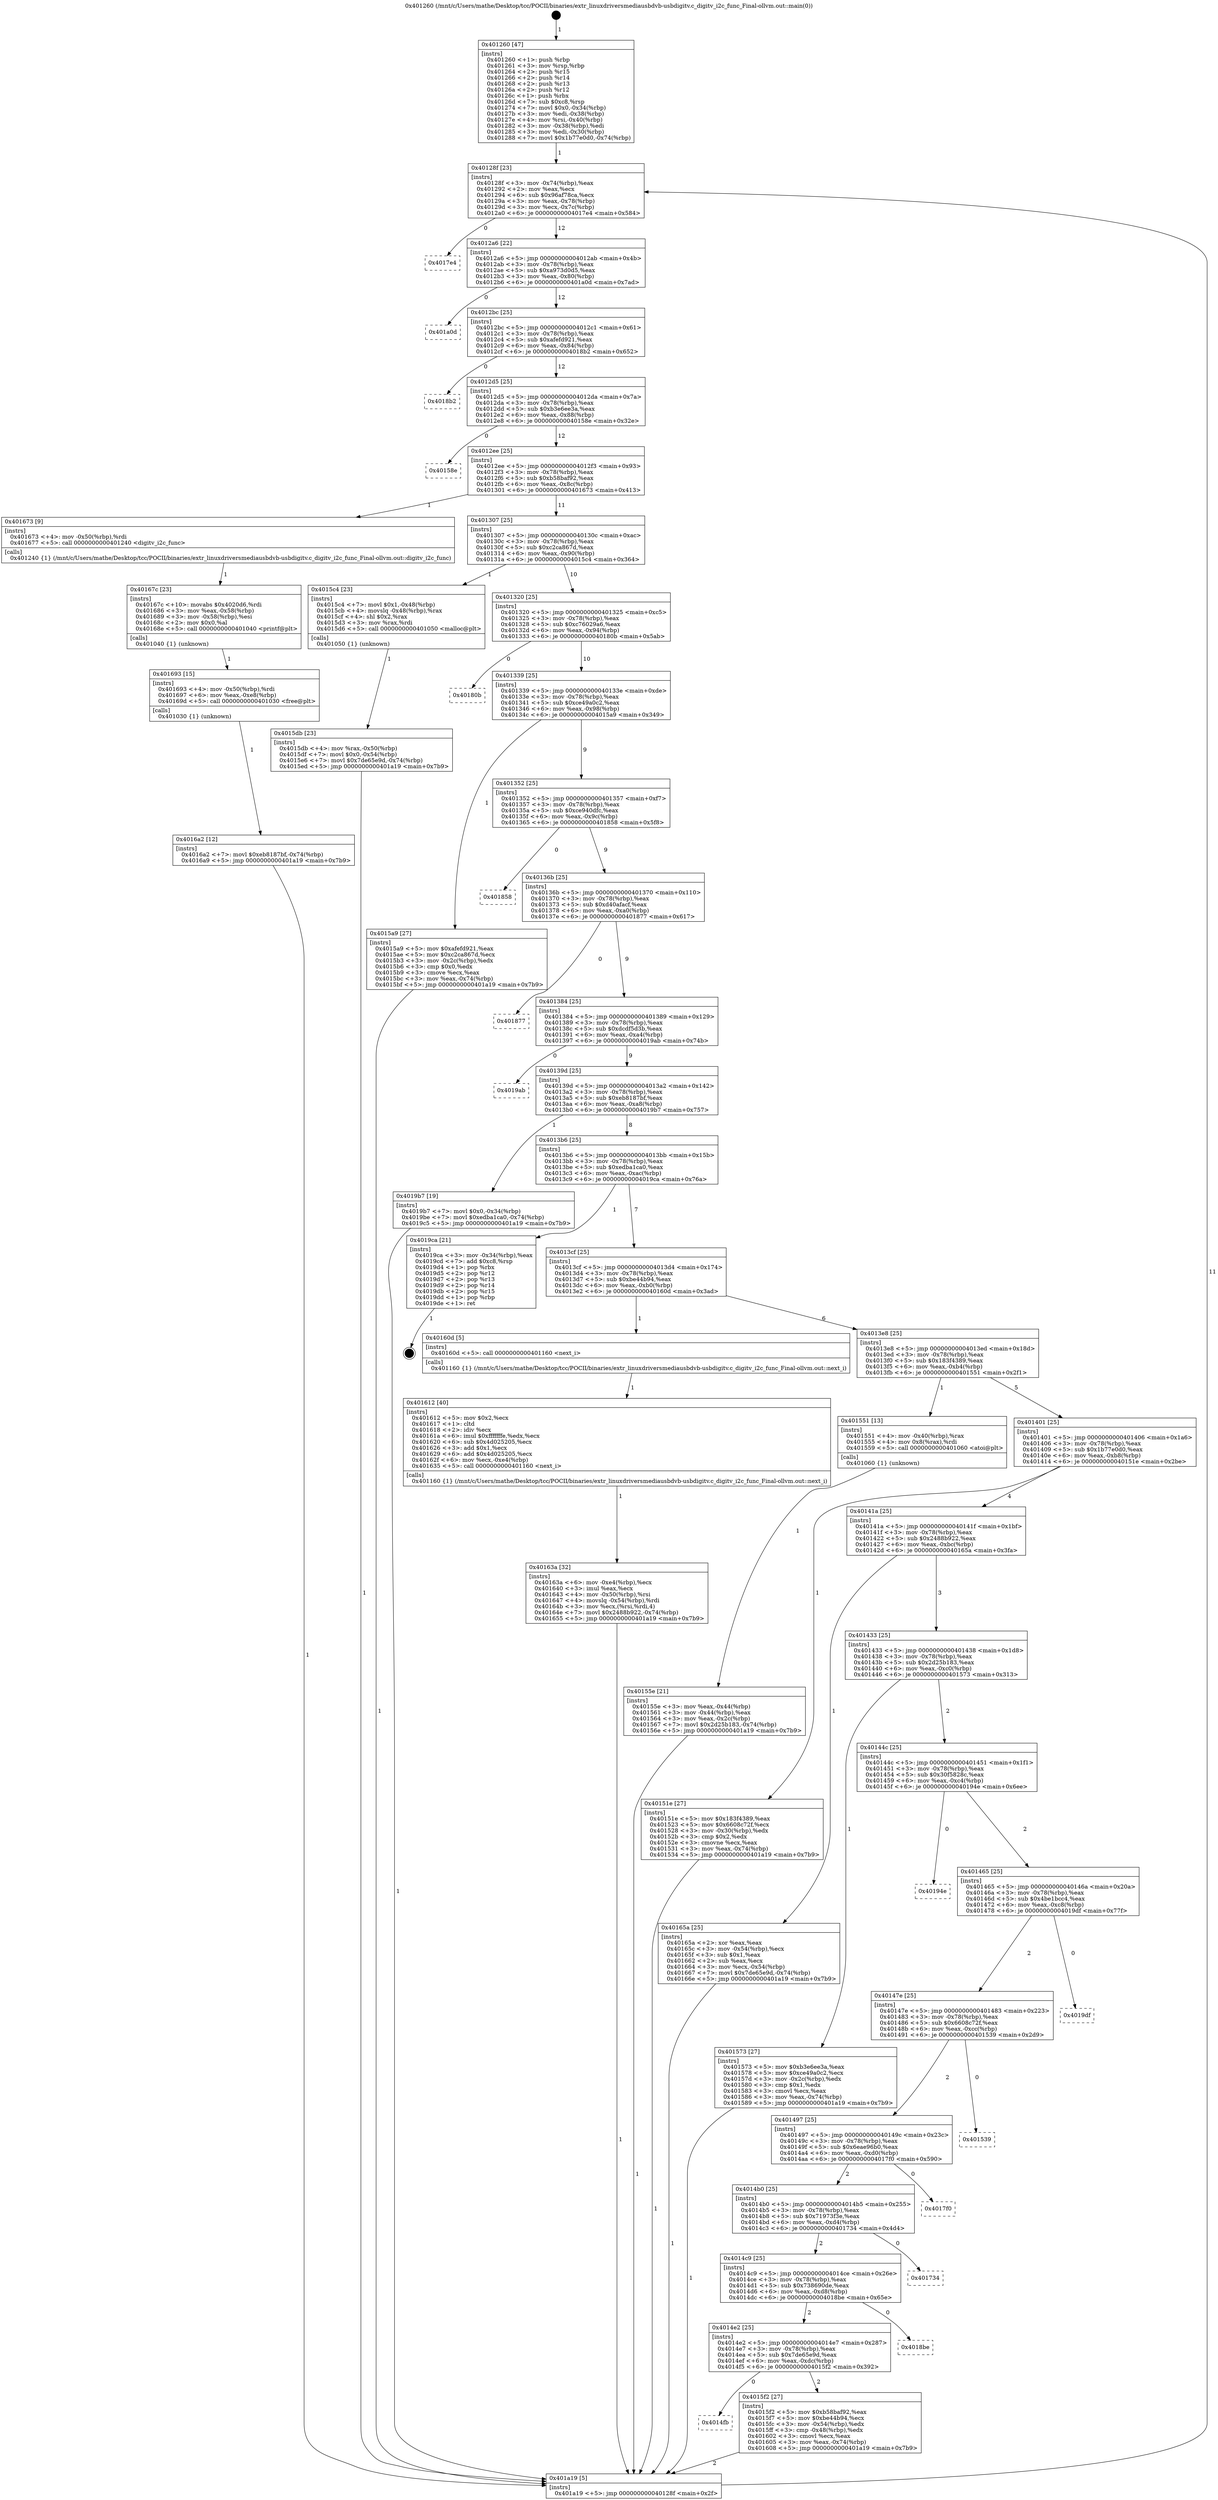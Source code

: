 digraph "0x401260" {
  label = "0x401260 (/mnt/c/Users/mathe/Desktop/tcc/POCII/binaries/extr_linuxdriversmediausbdvb-usbdigitv.c_digitv_i2c_func_Final-ollvm.out::main(0))"
  labelloc = "t"
  node[shape=record]

  Entry [label="",width=0.3,height=0.3,shape=circle,fillcolor=black,style=filled]
  "0x40128f" [label="{
     0x40128f [23]\l
     | [instrs]\l
     &nbsp;&nbsp;0x40128f \<+3\>: mov -0x74(%rbp),%eax\l
     &nbsp;&nbsp;0x401292 \<+2\>: mov %eax,%ecx\l
     &nbsp;&nbsp;0x401294 \<+6\>: sub $0x96af78ca,%ecx\l
     &nbsp;&nbsp;0x40129a \<+3\>: mov %eax,-0x78(%rbp)\l
     &nbsp;&nbsp;0x40129d \<+3\>: mov %ecx,-0x7c(%rbp)\l
     &nbsp;&nbsp;0x4012a0 \<+6\>: je 00000000004017e4 \<main+0x584\>\l
  }"]
  "0x4017e4" [label="{
     0x4017e4\l
  }", style=dashed]
  "0x4012a6" [label="{
     0x4012a6 [22]\l
     | [instrs]\l
     &nbsp;&nbsp;0x4012a6 \<+5\>: jmp 00000000004012ab \<main+0x4b\>\l
     &nbsp;&nbsp;0x4012ab \<+3\>: mov -0x78(%rbp),%eax\l
     &nbsp;&nbsp;0x4012ae \<+5\>: sub $0xa973d0d5,%eax\l
     &nbsp;&nbsp;0x4012b3 \<+3\>: mov %eax,-0x80(%rbp)\l
     &nbsp;&nbsp;0x4012b6 \<+6\>: je 0000000000401a0d \<main+0x7ad\>\l
  }"]
  Exit [label="",width=0.3,height=0.3,shape=circle,fillcolor=black,style=filled,peripheries=2]
  "0x401a0d" [label="{
     0x401a0d\l
  }", style=dashed]
  "0x4012bc" [label="{
     0x4012bc [25]\l
     | [instrs]\l
     &nbsp;&nbsp;0x4012bc \<+5\>: jmp 00000000004012c1 \<main+0x61\>\l
     &nbsp;&nbsp;0x4012c1 \<+3\>: mov -0x78(%rbp),%eax\l
     &nbsp;&nbsp;0x4012c4 \<+5\>: sub $0xafefd921,%eax\l
     &nbsp;&nbsp;0x4012c9 \<+6\>: mov %eax,-0x84(%rbp)\l
     &nbsp;&nbsp;0x4012cf \<+6\>: je 00000000004018b2 \<main+0x652\>\l
  }"]
  "0x4016a2" [label="{
     0x4016a2 [12]\l
     | [instrs]\l
     &nbsp;&nbsp;0x4016a2 \<+7\>: movl $0xeb8187bf,-0x74(%rbp)\l
     &nbsp;&nbsp;0x4016a9 \<+5\>: jmp 0000000000401a19 \<main+0x7b9\>\l
  }"]
  "0x4018b2" [label="{
     0x4018b2\l
  }", style=dashed]
  "0x4012d5" [label="{
     0x4012d5 [25]\l
     | [instrs]\l
     &nbsp;&nbsp;0x4012d5 \<+5\>: jmp 00000000004012da \<main+0x7a\>\l
     &nbsp;&nbsp;0x4012da \<+3\>: mov -0x78(%rbp),%eax\l
     &nbsp;&nbsp;0x4012dd \<+5\>: sub $0xb3e6ee3a,%eax\l
     &nbsp;&nbsp;0x4012e2 \<+6\>: mov %eax,-0x88(%rbp)\l
     &nbsp;&nbsp;0x4012e8 \<+6\>: je 000000000040158e \<main+0x32e\>\l
  }"]
  "0x401693" [label="{
     0x401693 [15]\l
     | [instrs]\l
     &nbsp;&nbsp;0x401693 \<+4\>: mov -0x50(%rbp),%rdi\l
     &nbsp;&nbsp;0x401697 \<+6\>: mov %eax,-0xe8(%rbp)\l
     &nbsp;&nbsp;0x40169d \<+5\>: call 0000000000401030 \<free@plt\>\l
     | [calls]\l
     &nbsp;&nbsp;0x401030 \{1\} (unknown)\l
  }"]
  "0x40158e" [label="{
     0x40158e\l
  }", style=dashed]
  "0x4012ee" [label="{
     0x4012ee [25]\l
     | [instrs]\l
     &nbsp;&nbsp;0x4012ee \<+5\>: jmp 00000000004012f3 \<main+0x93\>\l
     &nbsp;&nbsp;0x4012f3 \<+3\>: mov -0x78(%rbp),%eax\l
     &nbsp;&nbsp;0x4012f6 \<+5\>: sub $0xb58baf92,%eax\l
     &nbsp;&nbsp;0x4012fb \<+6\>: mov %eax,-0x8c(%rbp)\l
     &nbsp;&nbsp;0x401301 \<+6\>: je 0000000000401673 \<main+0x413\>\l
  }"]
  "0x40167c" [label="{
     0x40167c [23]\l
     | [instrs]\l
     &nbsp;&nbsp;0x40167c \<+10\>: movabs $0x4020d6,%rdi\l
     &nbsp;&nbsp;0x401686 \<+3\>: mov %eax,-0x58(%rbp)\l
     &nbsp;&nbsp;0x401689 \<+3\>: mov -0x58(%rbp),%esi\l
     &nbsp;&nbsp;0x40168c \<+2\>: mov $0x0,%al\l
     &nbsp;&nbsp;0x40168e \<+5\>: call 0000000000401040 \<printf@plt\>\l
     | [calls]\l
     &nbsp;&nbsp;0x401040 \{1\} (unknown)\l
  }"]
  "0x401673" [label="{
     0x401673 [9]\l
     | [instrs]\l
     &nbsp;&nbsp;0x401673 \<+4\>: mov -0x50(%rbp),%rdi\l
     &nbsp;&nbsp;0x401677 \<+5\>: call 0000000000401240 \<digitv_i2c_func\>\l
     | [calls]\l
     &nbsp;&nbsp;0x401240 \{1\} (/mnt/c/Users/mathe/Desktop/tcc/POCII/binaries/extr_linuxdriversmediausbdvb-usbdigitv.c_digitv_i2c_func_Final-ollvm.out::digitv_i2c_func)\l
  }"]
  "0x401307" [label="{
     0x401307 [25]\l
     | [instrs]\l
     &nbsp;&nbsp;0x401307 \<+5\>: jmp 000000000040130c \<main+0xac\>\l
     &nbsp;&nbsp;0x40130c \<+3\>: mov -0x78(%rbp),%eax\l
     &nbsp;&nbsp;0x40130f \<+5\>: sub $0xc2ca867d,%eax\l
     &nbsp;&nbsp;0x401314 \<+6\>: mov %eax,-0x90(%rbp)\l
     &nbsp;&nbsp;0x40131a \<+6\>: je 00000000004015c4 \<main+0x364\>\l
  }"]
  "0x40163a" [label="{
     0x40163a [32]\l
     | [instrs]\l
     &nbsp;&nbsp;0x40163a \<+6\>: mov -0xe4(%rbp),%ecx\l
     &nbsp;&nbsp;0x401640 \<+3\>: imul %eax,%ecx\l
     &nbsp;&nbsp;0x401643 \<+4\>: mov -0x50(%rbp),%rsi\l
     &nbsp;&nbsp;0x401647 \<+4\>: movslq -0x54(%rbp),%rdi\l
     &nbsp;&nbsp;0x40164b \<+3\>: mov %ecx,(%rsi,%rdi,4)\l
     &nbsp;&nbsp;0x40164e \<+7\>: movl $0x2488b922,-0x74(%rbp)\l
     &nbsp;&nbsp;0x401655 \<+5\>: jmp 0000000000401a19 \<main+0x7b9\>\l
  }"]
  "0x4015c4" [label="{
     0x4015c4 [23]\l
     | [instrs]\l
     &nbsp;&nbsp;0x4015c4 \<+7\>: movl $0x1,-0x48(%rbp)\l
     &nbsp;&nbsp;0x4015cb \<+4\>: movslq -0x48(%rbp),%rax\l
     &nbsp;&nbsp;0x4015cf \<+4\>: shl $0x2,%rax\l
     &nbsp;&nbsp;0x4015d3 \<+3\>: mov %rax,%rdi\l
     &nbsp;&nbsp;0x4015d6 \<+5\>: call 0000000000401050 \<malloc@plt\>\l
     | [calls]\l
     &nbsp;&nbsp;0x401050 \{1\} (unknown)\l
  }"]
  "0x401320" [label="{
     0x401320 [25]\l
     | [instrs]\l
     &nbsp;&nbsp;0x401320 \<+5\>: jmp 0000000000401325 \<main+0xc5\>\l
     &nbsp;&nbsp;0x401325 \<+3\>: mov -0x78(%rbp),%eax\l
     &nbsp;&nbsp;0x401328 \<+5\>: sub $0xc76029a6,%eax\l
     &nbsp;&nbsp;0x40132d \<+6\>: mov %eax,-0x94(%rbp)\l
     &nbsp;&nbsp;0x401333 \<+6\>: je 000000000040180b \<main+0x5ab\>\l
  }"]
  "0x401612" [label="{
     0x401612 [40]\l
     | [instrs]\l
     &nbsp;&nbsp;0x401612 \<+5\>: mov $0x2,%ecx\l
     &nbsp;&nbsp;0x401617 \<+1\>: cltd\l
     &nbsp;&nbsp;0x401618 \<+2\>: idiv %ecx\l
     &nbsp;&nbsp;0x40161a \<+6\>: imul $0xfffffffe,%edx,%ecx\l
     &nbsp;&nbsp;0x401620 \<+6\>: sub $0x4d025205,%ecx\l
     &nbsp;&nbsp;0x401626 \<+3\>: add $0x1,%ecx\l
     &nbsp;&nbsp;0x401629 \<+6\>: add $0x4d025205,%ecx\l
     &nbsp;&nbsp;0x40162f \<+6\>: mov %ecx,-0xe4(%rbp)\l
     &nbsp;&nbsp;0x401635 \<+5\>: call 0000000000401160 \<next_i\>\l
     | [calls]\l
     &nbsp;&nbsp;0x401160 \{1\} (/mnt/c/Users/mathe/Desktop/tcc/POCII/binaries/extr_linuxdriversmediausbdvb-usbdigitv.c_digitv_i2c_func_Final-ollvm.out::next_i)\l
  }"]
  "0x40180b" [label="{
     0x40180b\l
  }", style=dashed]
  "0x401339" [label="{
     0x401339 [25]\l
     | [instrs]\l
     &nbsp;&nbsp;0x401339 \<+5\>: jmp 000000000040133e \<main+0xde\>\l
     &nbsp;&nbsp;0x40133e \<+3\>: mov -0x78(%rbp),%eax\l
     &nbsp;&nbsp;0x401341 \<+5\>: sub $0xce49a0c2,%eax\l
     &nbsp;&nbsp;0x401346 \<+6\>: mov %eax,-0x98(%rbp)\l
     &nbsp;&nbsp;0x40134c \<+6\>: je 00000000004015a9 \<main+0x349\>\l
  }"]
  "0x4014fb" [label="{
     0x4014fb\l
  }", style=dashed]
  "0x4015a9" [label="{
     0x4015a9 [27]\l
     | [instrs]\l
     &nbsp;&nbsp;0x4015a9 \<+5\>: mov $0xafefd921,%eax\l
     &nbsp;&nbsp;0x4015ae \<+5\>: mov $0xc2ca867d,%ecx\l
     &nbsp;&nbsp;0x4015b3 \<+3\>: mov -0x2c(%rbp),%edx\l
     &nbsp;&nbsp;0x4015b6 \<+3\>: cmp $0x0,%edx\l
     &nbsp;&nbsp;0x4015b9 \<+3\>: cmove %ecx,%eax\l
     &nbsp;&nbsp;0x4015bc \<+3\>: mov %eax,-0x74(%rbp)\l
     &nbsp;&nbsp;0x4015bf \<+5\>: jmp 0000000000401a19 \<main+0x7b9\>\l
  }"]
  "0x401352" [label="{
     0x401352 [25]\l
     | [instrs]\l
     &nbsp;&nbsp;0x401352 \<+5\>: jmp 0000000000401357 \<main+0xf7\>\l
     &nbsp;&nbsp;0x401357 \<+3\>: mov -0x78(%rbp),%eax\l
     &nbsp;&nbsp;0x40135a \<+5\>: sub $0xce940dfc,%eax\l
     &nbsp;&nbsp;0x40135f \<+6\>: mov %eax,-0x9c(%rbp)\l
     &nbsp;&nbsp;0x401365 \<+6\>: je 0000000000401858 \<main+0x5f8\>\l
  }"]
  "0x4015f2" [label="{
     0x4015f2 [27]\l
     | [instrs]\l
     &nbsp;&nbsp;0x4015f2 \<+5\>: mov $0xb58baf92,%eax\l
     &nbsp;&nbsp;0x4015f7 \<+5\>: mov $0xbe44b94,%ecx\l
     &nbsp;&nbsp;0x4015fc \<+3\>: mov -0x54(%rbp),%edx\l
     &nbsp;&nbsp;0x4015ff \<+3\>: cmp -0x48(%rbp),%edx\l
     &nbsp;&nbsp;0x401602 \<+3\>: cmovl %ecx,%eax\l
     &nbsp;&nbsp;0x401605 \<+3\>: mov %eax,-0x74(%rbp)\l
     &nbsp;&nbsp;0x401608 \<+5\>: jmp 0000000000401a19 \<main+0x7b9\>\l
  }"]
  "0x401858" [label="{
     0x401858\l
  }", style=dashed]
  "0x40136b" [label="{
     0x40136b [25]\l
     | [instrs]\l
     &nbsp;&nbsp;0x40136b \<+5\>: jmp 0000000000401370 \<main+0x110\>\l
     &nbsp;&nbsp;0x401370 \<+3\>: mov -0x78(%rbp),%eax\l
     &nbsp;&nbsp;0x401373 \<+5\>: sub $0xd40afacf,%eax\l
     &nbsp;&nbsp;0x401378 \<+6\>: mov %eax,-0xa0(%rbp)\l
     &nbsp;&nbsp;0x40137e \<+6\>: je 0000000000401877 \<main+0x617\>\l
  }"]
  "0x4014e2" [label="{
     0x4014e2 [25]\l
     | [instrs]\l
     &nbsp;&nbsp;0x4014e2 \<+5\>: jmp 00000000004014e7 \<main+0x287\>\l
     &nbsp;&nbsp;0x4014e7 \<+3\>: mov -0x78(%rbp),%eax\l
     &nbsp;&nbsp;0x4014ea \<+5\>: sub $0x7de65e9d,%eax\l
     &nbsp;&nbsp;0x4014ef \<+6\>: mov %eax,-0xdc(%rbp)\l
     &nbsp;&nbsp;0x4014f5 \<+6\>: je 00000000004015f2 \<main+0x392\>\l
  }"]
  "0x401877" [label="{
     0x401877\l
  }", style=dashed]
  "0x401384" [label="{
     0x401384 [25]\l
     | [instrs]\l
     &nbsp;&nbsp;0x401384 \<+5\>: jmp 0000000000401389 \<main+0x129\>\l
     &nbsp;&nbsp;0x401389 \<+3\>: mov -0x78(%rbp),%eax\l
     &nbsp;&nbsp;0x40138c \<+5\>: sub $0xdcdf5d3b,%eax\l
     &nbsp;&nbsp;0x401391 \<+6\>: mov %eax,-0xa4(%rbp)\l
     &nbsp;&nbsp;0x401397 \<+6\>: je 00000000004019ab \<main+0x74b\>\l
  }"]
  "0x4018be" [label="{
     0x4018be\l
  }", style=dashed]
  "0x4019ab" [label="{
     0x4019ab\l
  }", style=dashed]
  "0x40139d" [label="{
     0x40139d [25]\l
     | [instrs]\l
     &nbsp;&nbsp;0x40139d \<+5\>: jmp 00000000004013a2 \<main+0x142\>\l
     &nbsp;&nbsp;0x4013a2 \<+3\>: mov -0x78(%rbp),%eax\l
     &nbsp;&nbsp;0x4013a5 \<+5\>: sub $0xeb8187bf,%eax\l
     &nbsp;&nbsp;0x4013aa \<+6\>: mov %eax,-0xa8(%rbp)\l
     &nbsp;&nbsp;0x4013b0 \<+6\>: je 00000000004019b7 \<main+0x757\>\l
  }"]
  "0x4014c9" [label="{
     0x4014c9 [25]\l
     | [instrs]\l
     &nbsp;&nbsp;0x4014c9 \<+5\>: jmp 00000000004014ce \<main+0x26e\>\l
     &nbsp;&nbsp;0x4014ce \<+3\>: mov -0x78(%rbp),%eax\l
     &nbsp;&nbsp;0x4014d1 \<+5\>: sub $0x738690de,%eax\l
     &nbsp;&nbsp;0x4014d6 \<+6\>: mov %eax,-0xd8(%rbp)\l
     &nbsp;&nbsp;0x4014dc \<+6\>: je 00000000004018be \<main+0x65e\>\l
  }"]
  "0x4019b7" [label="{
     0x4019b7 [19]\l
     | [instrs]\l
     &nbsp;&nbsp;0x4019b7 \<+7\>: movl $0x0,-0x34(%rbp)\l
     &nbsp;&nbsp;0x4019be \<+7\>: movl $0xedba1ca0,-0x74(%rbp)\l
     &nbsp;&nbsp;0x4019c5 \<+5\>: jmp 0000000000401a19 \<main+0x7b9\>\l
  }"]
  "0x4013b6" [label="{
     0x4013b6 [25]\l
     | [instrs]\l
     &nbsp;&nbsp;0x4013b6 \<+5\>: jmp 00000000004013bb \<main+0x15b\>\l
     &nbsp;&nbsp;0x4013bb \<+3\>: mov -0x78(%rbp),%eax\l
     &nbsp;&nbsp;0x4013be \<+5\>: sub $0xedba1ca0,%eax\l
     &nbsp;&nbsp;0x4013c3 \<+6\>: mov %eax,-0xac(%rbp)\l
     &nbsp;&nbsp;0x4013c9 \<+6\>: je 00000000004019ca \<main+0x76a\>\l
  }"]
  "0x401734" [label="{
     0x401734\l
  }", style=dashed]
  "0x4019ca" [label="{
     0x4019ca [21]\l
     | [instrs]\l
     &nbsp;&nbsp;0x4019ca \<+3\>: mov -0x34(%rbp),%eax\l
     &nbsp;&nbsp;0x4019cd \<+7\>: add $0xc8,%rsp\l
     &nbsp;&nbsp;0x4019d4 \<+1\>: pop %rbx\l
     &nbsp;&nbsp;0x4019d5 \<+2\>: pop %r12\l
     &nbsp;&nbsp;0x4019d7 \<+2\>: pop %r13\l
     &nbsp;&nbsp;0x4019d9 \<+2\>: pop %r14\l
     &nbsp;&nbsp;0x4019db \<+2\>: pop %r15\l
     &nbsp;&nbsp;0x4019dd \<+1\>: pop %rbp\l
     &nbsp;&nbsp;0x4019de \<+1\>: ret\l
  }"]
  "0x4013cf" [label="{
     0x4013cf [25]\l
     | [instrs]\l
     &nbsp;&nbsp;0x4013cf \<+5\>: jmp 00000000004013d4 \<main+0x174\>\l
     &nbsp;&nbsp;0x4013d4 \<+3\>: mov -0x78(%rbp),%eax\l
     &nbsp;&nbsp;0x4013d7 \<+5\>: sub $0xbe44b94,%eax\l
     &nbsp;&nbsp;0x4013dc \<+6\>: mov %eax,-0xb0(%rbp)\l
     &nbsp;&nbsp;0x4013e2 \<+6\>: je 000000000040160d \<main+0x3ad\>\l
  }"]
  "0x4014b0" [label="{
     0x4014b0 [25]\l
     | [instrs]\l
     &nbsp;&nbsp;0x4014b0 \<+5\>: jmp 00000000004014b5 \<main+0x255\>\l
     &nbsp;&nbsp;0x4014b5 \<+3\>: mov -0x78(%rbp),%eax\l
     &nbsp;&nbsp;0x4014b8 \<+5\>: sub $0x71973f3e,%eax\l
     &nbsp;&nbsp;0x4014bd \<+6\>: mov %eax,-0xd4(%rbp)\l
     &nbsp;&nbsp;0x4014c3 \<+6\>: je 0000000000401734 \<main+0x4d4\>\l
  }"]
  "0x40160d" [label="{
     0x40160d [5]\l
     | [instrs]\l
     &nbsp;&nbsp;0x40160d \<+5\>: call 0000000000401160 \<next_i\>\l
     | [calls]\l
     &nbsp;&nbsp;0x401160 \{1\} (/mnt/c/Users/mathe/Desktop/tcc/POCII/binaries/extr_linuxdriversmediausbdvb-usbdigitv.c_digitv_i2c_func_Final-ollvm.out::next_i)\l
  }"]
  "0x4013e8" [label="{
     0x4013e8 [25]\l
     | [instrs]\l
     &nbsp;&nbsp;0x4013e8 \<+5\>: jmp 00000000004013ed \<main+0x18d\>\l
     &nbsp;&nbsp;0x4013ed \<+3\>: mov -0x78(%rbp),%eax\l
     &nbsp;&nbsp;0x4013f0 \<+5\>: sub $0x183f4389,%eax\l
     &nbsp;&nbsp;0x4013f5 \<+6\>: mov %eax,-0xb4(%rbp)\l
     &nbsp;&nbsp;0x4013fb \<+6\>: je 0000000000401551 \<main+0x2f1\>\l
  }"]
  "0x4017f0" [label="{
     0x4017f0\l
  }", style=dashed]
  "0x401551" [label="{
     0x401551 [13]\l
     | [instrs]\l
     &nbsp;&nbsp;0x401551 \<+4\>: mov -0x40(%rbp),%rax\l
     &nbsp;&nbsp;0x401555 \<+4\>: mov 0x8(%rax),%rdi\l
     &nbsp;&nbsp;0x401559 \<+5\>: call 0000000000401060 \<atoi@plt\>\l
     | [calls]\l
     &nbsp;&nbsp;0x401060 \{1\} (unknown)\l
  }"]
  "0x401401" [label="{
     0x401401 [25]\l
     | [instrs]\l
     &nbsp;&nbsp;0x401401 \<+5\>: jmp 0000000000401406 \<main+0x1a6\>\l
     &nbsp;&nbsp;0x401406 \<+3\>: mov -0x78(%rbp),%eax\l
     &nbsp;&nbsp;0x401409 \<+5\>: sub $0x1b77e0d0,%eax\l
     &nbsp;&nbsp;0x40140e \<+6\>: mov %eax,-0xb8(%rbp)\l
     &nbsp;&nbsp;0x401414 \<+6\>: je 000000000040151e \<main+0x2be\>\l
  }"]
  "0x401497" [label="{
     0x401497 [25]\l
     | [instrs]\l
     &nbsp;&nbsp;0x401497 \<+5\>: jmp 000000000040149c \<main+0x23c\>\l
     &nbsp;&nbsp;0x40149c \<+3\>: mov -0x78(%rbp),%eax\l
     &nbsp;&nbsp;0x40149f \<+5\>: sub $0x6eae96b0,%eax\l
     &nbsp;&nbsp;0x4014a4 \<+6\>: mov %eax,-0xd0(%rbp)\l
     &nbsp;&nbsp;0x4014aa \<+6\>: je 00000000004017f0 \<main+0x590\>\l
  }"]
  "0x40151e" [label="{
     0x40151e [27]\l
     | [instrs]\l
     &nbsp;&nbsp;0x40151e \<+5\>: mov $0x183f4389,%eax\l
     &nbsp;&nbsp;0x401523 \<+5\>: mov $0x6608c72f,%ecx\l
     &nbsp;&nbsp;0x401528 \<+3\>: mov -0x30(%rbp),%edx\l
     &nbsp;&nbsp;0x40152b \<+3\>: cmp $0x2,%edx\l
     &nbsp;&nbsp;0x40152e \<+3\>: cmovne %ecx,%eax\l
     &nbsp;&nbsp;0x401531 \<+3\>: mov %eax,-0x74(%rbp)\l
     &nbsp;&nbsp;0x401534 \<+5\>: jmp 0000000000401a19 \<main+0x7b9\>\l
  }"]
  "0x40141a" [label="{
     0x40141a [25]\l
     | [instrs]\l
     &nbsp;&nbsp;0x40141a \<+5\>: jmp 000000000040141f \<main+0x1bf\>\l
     &nbsp;&nbsp;0x40141f \<+3\>: mov -0x78(%rbp),%eax\l
     &nbsp;&nbsp;0x401422 \<+5\>: sub $0x2488b922,%eax\l
     &nbsp;&nbsp;0x401427 \<+6\>: mov %eax,-0xbc(%rbp)\l
     &nbsp;&nbsp;0x40142d \<+6\>: je 000000000040165a \<main+0x3fa\>\l
  }"]
  "0x401a19" [label="{
     0x401a19 [5]\l
     | [instrs]\l
     &nbsp;&nbsp;0x401a19 \<+5\>: jmp 000000000040128f \<main+0x2f\>\l
  }"]
  "0x401260" [label="{
     0x401260 [47]\l
     | [instrs]\l
     &nbsp;&nbsp;0x401260 \<+1\>: push %rbp\l
     &nbsp;&nbsp;0x401261 \<+3\>: mov %rsp,%rbp\l
     &nbsp;&nbsp;0x401264 \<+2\>: push %r15\l
     &nbsp;&nbsp;0x401266 \<+2\>: push %r14\l
     &nbsp;&nbsp;0x401268 \<+2\>: push %r13\l
     &nbsp;&nbsp;0x40126a \<+2\>: push %r12\l
     &nbsp;&nbsp;0x40126c \<+1\>: push %rbx\l
     &nbsp;&nbsp;0x40126d \<+7\>: sub $0xc8,%rsp\l
     &nbsp;&nbsp;0x401274 \<+7\>: movl $0x0,-0x34(%rbp)\l
     &nbsp;&nbsp;0x40127b \<+3\>: mov %edi,-0x38(%rbp)\l
     &nbsp;&nbsp;0x40127e \<+4\>: mov %rsi,-0x40(%rbp)\l
     &nbsp;&nbsp;0x401282 \<+3\>: mov -0x38(%rbp),%edi\l
     &nbsp;&nbsp;0x401285 \<+3\>: mov %edi,-0x30(%rbp)\l
     &nbsp;&nbsp;0x401288 \<+7\>: movl $0x1b77e0d0,-0x74(%rbp)\l
  }"]
  "0x40155e" [label="{
     0x40155e [21]\l
     | [instrs]\l
     &nbsp;&nbsp;0x40155e \<+3\>: mov %eax,-0x44(%rbp)\l
     &nbsp;&nbsp;0x401561 \<+3\>: mov -0x44(%rbp),%eax\l
     &nbsp;&nbsp;0x401564 \<+3\>: mov %eax,-0x2c(%rbp)\l
     &nbsp;&nbsp;0x401567 \<+7\>: movl $0x2d25b183,-0x74(%rbp)\l
     &nbsp;&nbsp;0x40156e \<+5\>: jmp 0000000000401a19 \<main+0x7b9\>\l
  }"]
  "0x401539" [label="{
     0x401539\l
  }", style=dashed]
  "0x40165a" [label="{
     0x40165a [25]\l
     | [instrs]\l
     &nbsp;&nbsp;0x40165a \<+2\>: xor %eax,%eax\l
     &nbsp;&nbsp;0x40165c \<+3\>: mov -0x54(%rbp),%ecx\l
     &nbsp;&nbsp;0x40165f \<+3\>: sub $0x1,%eax\l
     &nbsp;&nbsp;0x401662 \<+2\>: sub %eax,%ecx\l
     &nbsp;&nbsp;0x401664 \<+3\>: mov %ecx,-0x54(%rbp)\l
     &nbsp;&nbsp;0x401667 \<+7\>: movl $0x7de65e9d,-0x74(%rbp)\l
     &nbsp;&nbsp;0x40166e \<+5\>: jmp 0000000000401a19 \<main+0x7b9\>\l
  }"]
  "0x401433" [label="{
     0x401433 [25]\l
     | [instrs]\l
     &nbsp;&nbsp;0x401433 \<+5\>: jmp 0000000000401438 \<main+0x1d8\>\l
     &nbsp;&nbsp;0x401438 \<+3\>: mov -0x78(%rbp),%eax\l
     &nbsp;&nbsp;0x40143b \<+5\>: sub $0x2d25b183,%eax\l
     &nbsp;&nbsp;0x401440 \<+6\>: mov %eax,-0xc0(%rbp)\l
     &nbsp;&nbsp;0x401446 \<+6\>: je 0000000000401573 \<main+0x313\>\l
  }"]
  "0x40147e" [label="{
     0x40147e [25]\l
     | [instrs]\l
     &nbsp;&nbsp;0x40147e \<+5\>: jmp 0000000000401483 \<main+0x223\>\l
     &nbsp;&nbsp;0x401483 \<+3\>: mov -0x78(%rbp),%eax\l
     &nbsp;&nbsp;0x401486 \<+5\>: sub $0x6608c72f,%eax\l
     &nbsp;&nbsp;0x40148b \<+6\>: mov %eax,-0xcc(%rbp)\l
     &nbsp;&nbsp;0x401491 \<+6\>: je 0000000000401539 \<main+0x2d9\>\l
  }"]
  "0x401573" [label="{
     0x401573 [27]\l
     | [instrs]\l
     &nbsp;&nbsp;0x401573 \<+5\>: mov $0xb3e6ee3a,%eax\l
     &nbsp;&nbsp;0x401578 \<+5\>: mov $0xce49a0c2,%ecx\l
     &nbsp;&nbsp;0x40157d \<+3\>: mov -0x2c(%rbp),%edx\l
     &nbsp;&nbsp;0x401580 \<+3\>: cmp $0x1,%edx\l
     &nbsp;&nbsp;0x401583 \<+3\>: cmovl %ecx,%eax\l
     &nbsp;&nbsp;0x401586 \<+3\>: mov %eax,-0x74(%rbp)\l
     &nbsp;&nbsp;0x401589 \<+5\>: jmp 0000000000401a19 \<main+0x7b9\>\l
  }"]
  "0x40144c" [label="{
     0x40144c [25]\l
     | [instrs]\l
     &nbsp;&nbsp;0x40144c \<+5\>: jmp 0000000000401451 \<main+0x1f1\>\l
     &nbsp;&nbsp;0x401451 \<+3\>: mov -0x78(%rbp),%eax\l
     &nbsp;&nbsp;0x401454 \<+5\>: sub $0x30f5828c,%eax\l
     &nbsp;&nbsp;0x401459 \<+6\>: mov %eax,-0xc4(%rbp)\l
     &nbsp;&nbsp;0x40145f \<+6\>: je 000000000040194e \<main+0x6ee\>\l
  }"]
  "0x4015db" [label="{
     0x4015db [23]\l
     | [instrs]\l
     &nbsp;&nbsp;0x4015db \<+4\>: mov %rax,-0x50(%rbp)\l
     &nbsp;&nbsp;0x4015df \<+7\>: movl $0x0,-0x54(%rbp)\l
     &nbsp;&nbsp;0x4015e6 \<+7\>: movl $0x7de65e9d,-0x74(%rbp)\l
     &nbsp;&nbsp;0x4015ed \<+5\>: jmp 0000000000401a19 \<main+0x7b9\>\l
  }"]
  "0x4019df" [label="{
     0x4019df\l
  }", style=dashed]
  "0x40194e" [label="{
     0x40194e\l
  }", style=dashed]
  "0x401465" [label="{
     0x401465 [25]\l
     | [instrs]\l
     &nbsp;&nbsp;0x401465 \<+5\>: jmp 000000000040146a \<main+0x20a\>\l
     &nbsp;&nbsp;0x40146a \<+3\>: mov -0x78(%rbp),%eax\l
     &nbsp;&nbsp;0x40146d \<+5\>: sub $0x4be1bcc4,%eax\l
     &nbsp;&nbsp;0x401472 \<+6\>: mov %eax,-0xc8(%rbp)\l
     &nbsp;&nbsp;0x401478 \<+6\>: je 00000000004019df \<main+0x77f\>\l
  }"]
  Entry -> "0x401260" [label=" 1"]
  "0x40128f" -> "0x4017e4" [label=" 0"]
  "0x40128f" -> "0x4012a6" [label=" 12"]
  "0x4019ca" -> Exit [label=" 1"]
  "0x4012a6" -> "0x401a0d" [label=" 0"]
  "0x4012a6" -> "0x4012bc" [label=" 12"]
  "0x4019b7" -> "0x401a19" [label=" 1"]
  "0x4012bc" -> "0x4018b2" [label=" 0"]
  "0x4012bc" -> "0x4012d5" [label=" 12"]
  "0x4016a2" -> "0x401a19" [label=" 1"]
  "0x4012d5" -> "0x40158e" [label=" 0"]
  "0x4012d5" -> "0x4012ee" [label=" 12"]
  "0x401693" -> "0x4016a2" [label=" 1"]
  "0x4012ee" -> "0x401673" [label=" 1"]
  "0x4012ee" -> "0x401307" [label=" 11"]
  "0x40167c" -> "0x401693" [label=" 1"]
  "0x401307" -> "0x4015c4" [label=" 1"]
  "0x401307" -> "0x401320" [label=" 10"]
  "0x401673" -> "0x40167c" [label=" 1"]
  "0x401320" -> "0x40180b" [label=" 0"]
  "0x401320" -> "0x401339" [label=" 10"]
  "0x40165a" -> "0x401a19" [label=" 1"]
  "0x401339" -> "0x4015a9" [label=" 1"]
  "0x401339" -> "0x401352" [label=" 9"]
  "0x40163a" -> "0x401a19" [label=" 1"]
  "0x401352" -> "0x401858" [label=" 0"]
  "0x401352" -> "0x40136b" [label=" 9"]
  "0x401612" -> "0x40163a" [label=" 1"]
  "0x40136b" -> "0x401877" [label=" 0"]
  "0x40136b" -> "0x401384" [label=" 9"]
  "0x4015f2" -> "0x401a19" [label=" 2"]
  "0x401384" -> "0x4019ab" [label=" 0"]
  "0x401384" -> "0x40139d" [label=" 9"]
  "0x4014e2" -> "0x4014fb" [label=" 0"]
  "0x40139d" -> "0x4019b7" [label=" 1"]
  "0x40139d" -> "0x4013b6" [label=" 8"]
  "0x40160d" -> "0x401612" [label=" 1"]
  "0x4013b6" -> "0x4019ca" [label=" 1"]
  "0x4013b6" -> "0x4013cf" [label=" 7"]
  "0x4014c9" -> "0x4014e2" [label=" 2"]
  "0x4013cf" -> "0x40160d" [label=" 1"]
  "0x4013cf" -> "0x4013e8" [label=" 6"]
  "0x4014e2" -> "0x4015f2" [label=" 2"]
  "0x4013e8" -> "0x401551" [label=" 1"]
  "0x4013e8" -> "0x401401" [label=" 5"]
  "0x4014b0" -> "0x4014c9" [label=" 2"]
  "0x401401" -> "0x40151e" [label=" 1"]
  "0x401401" -> "0x40141a" [label=" 4"]
  "0x40151e" -> "0x401a19" [label=" 1"]
  "0x401260" -> "0x40128f" [label=" 1"]
  "0x401a19" -> "0x40128f" [label=" 11"]
  "0x401551" -> "0x40155e" [label=" 1"]
  "0x40155e" -> "0x401a19" [label=" 1"]
  "0x4014c9" -> "0x4018be" [label=" 0"]
  "0x40141a" -> "0x40165a" [label=" 1"]
  "0x40141a" -> "0x401433" [label=" 3"]
  "0x401497" -> "0x4014b0" [label=" 2"]
  "0x401433" -> "0x401573" [label=" 1"]
  "0x401433" -> "0x40144c" [label=" 2"]
  "0x401573" -> "0x401a19" [label=" 1"]
  "0x4015a9" -> "0x401a19" [label=" 1"]
  "0x4015c4" -> "0x4015db" [label=" 1"]
  "0x4015db" -> "0x401a19" [label=" 1"]
  "0x4014b0" -> "0x401734" [label=" 0"]
  "0x40144c" -> "0x40194e" [label=" 0"]
  "0x40144c" -> "0x401465" [label=" 2"]
  "0x40147e" -> "0x401497" [label=" 2"]
  "0x401465" -> "0x4019df" [label=" 0"]
  "0x401465" -> "0x40147e" [label=" 2"]
  "0x401497" -> "0x4017f0" [label=" 0"]
  "0x40147e" -> "0x401539" [label=" 0"]
}
